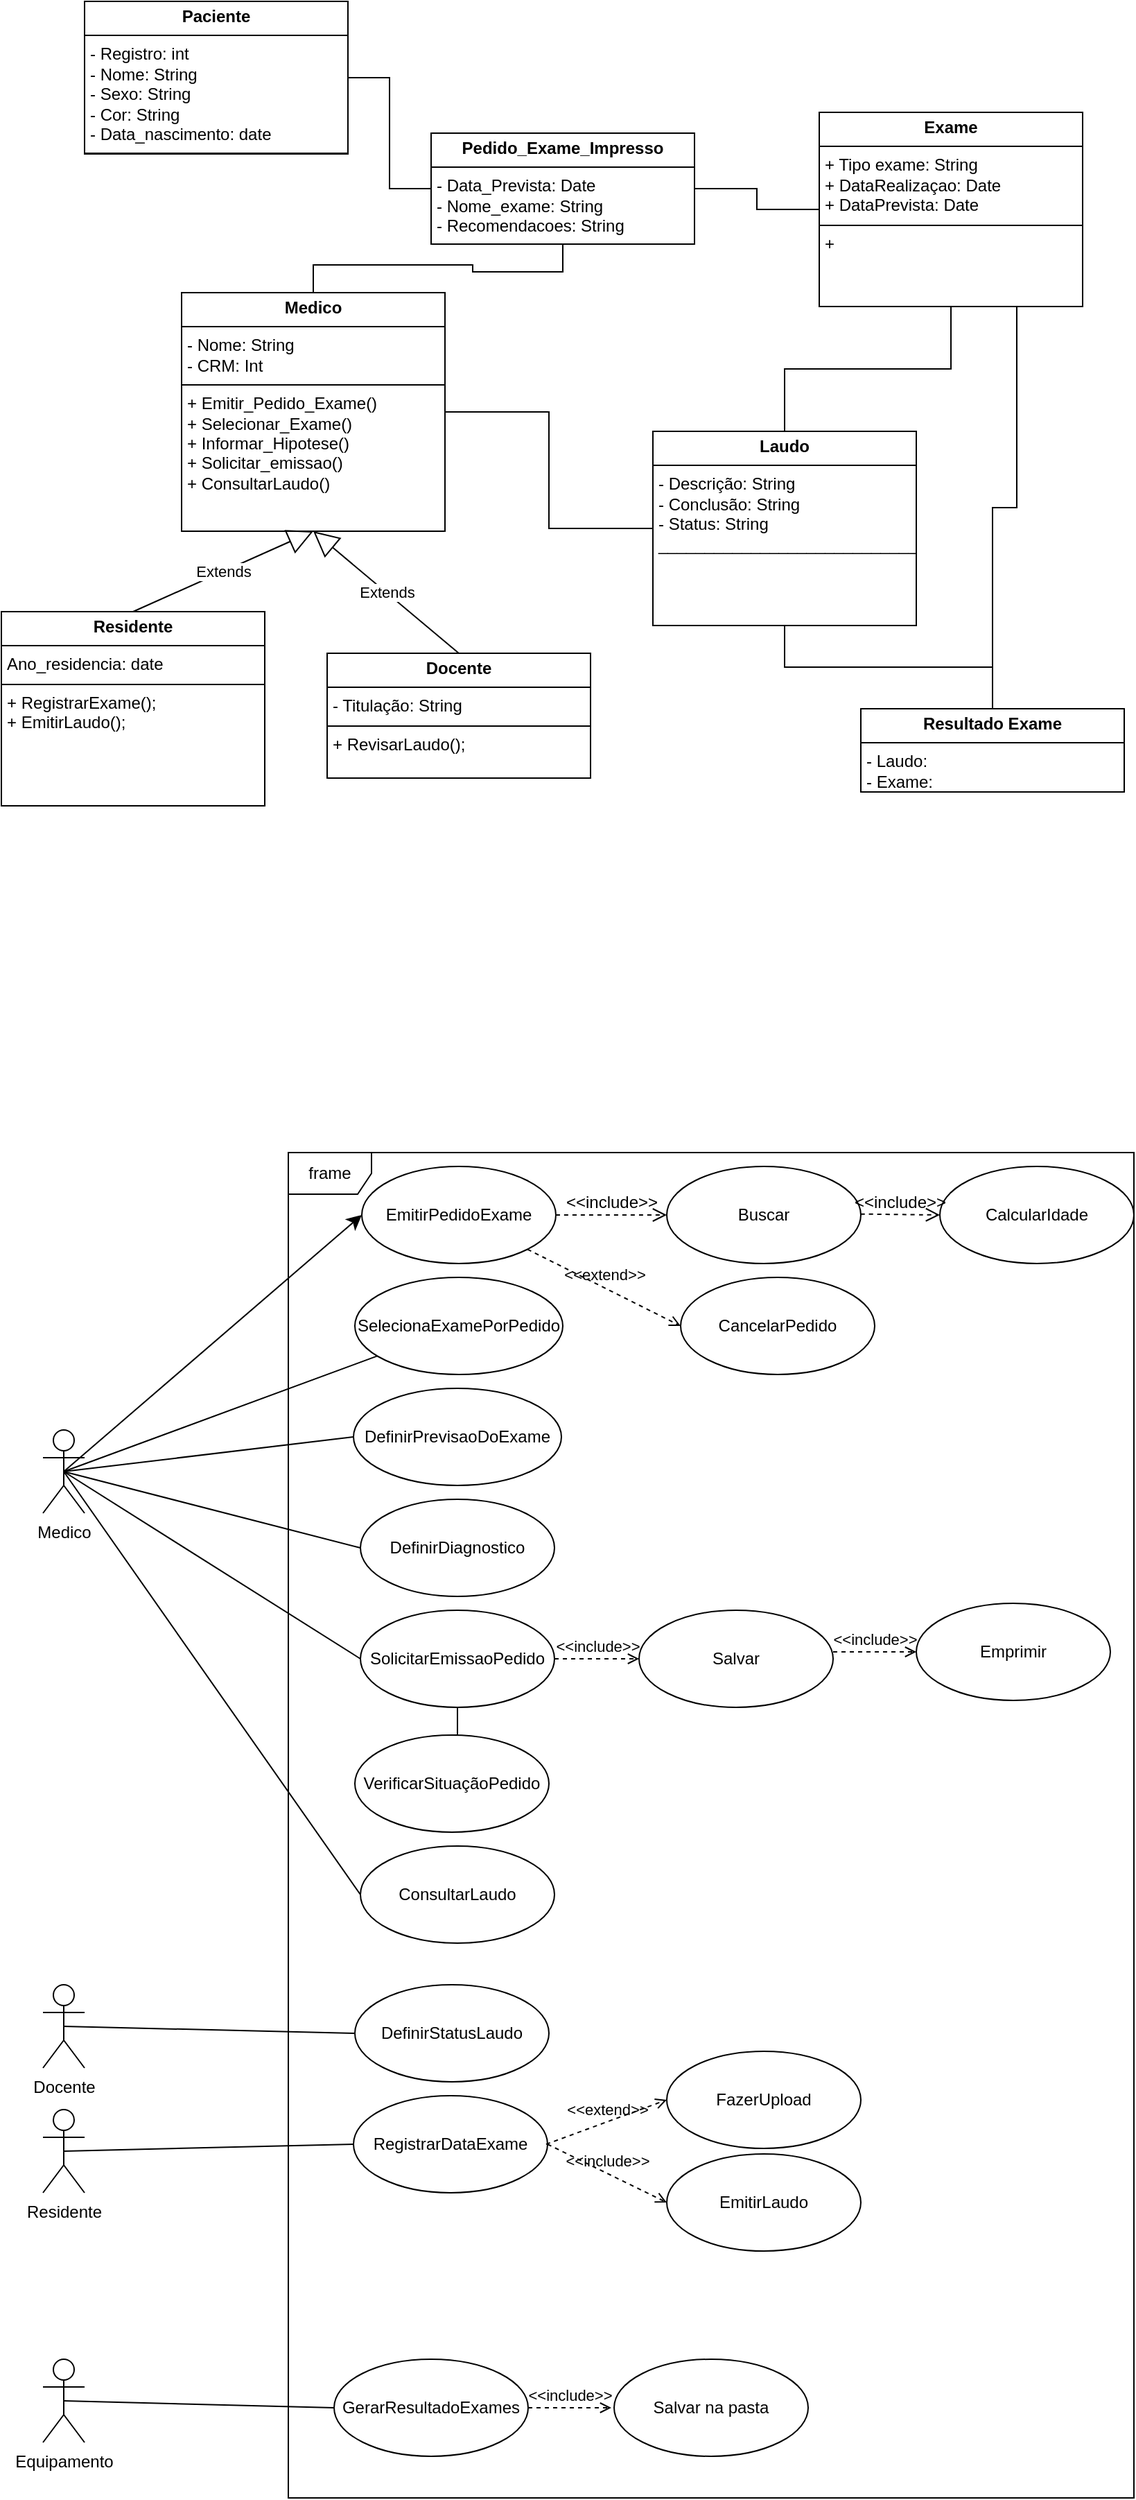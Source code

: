<mxfile version="24.2.5" type="device">
  <diagram name="Página-1" id="nhWj4Ym3hKtfTfWucrAX">
    <mxGraphModel dx="1687" dy="2087" grid="1" gridSize="10" guides="1" tooltips="1" connect="1" arrows="1" fold="1" page="1" pageScale="1" pageWidth="827" pageHeight="1169" math="0" shadow="0">
      <root>
        <mxCell id="0" />
        <mxCell id="1" parent="0" />
        <mxCell id="uzObenUR7tk3p3OHf-jT-1" value="frame" style="shape=umlFrame;whiteSpace=wrap;html=1;pointerEvents=0;" parent="1" vertex="1">
          <mxGeometry x="217" y="160" width="610" height="970" as="geometry" />
        </mxCell>
        <mxCell id="uzObenUR7tk3p3OHf-jT-2" value="EmitirPedidoExame" style="ellipse;whiteSpace=wrap;html=1;" parent="1" vertex="1">
          <mxGeometry x="270" y="170" width="140" height="70" as="geometry" />
        </mxCell>
        <mxCell id="__-ANQvbYC6DvYHzRRDW-31" style="edgeStyle=orthogonalEdgeStyle;rounded=0;orthogonalLoop=1;jettySize=auto;html=1;endArrow=none;endFill=0;" edge="1" parent="1" source="uzObenUR7tk3p3OHf-jT-3" target="uzObenUR7tk3p3OHf-jT-7">
          <mxGeometry relative="1" as="geometry" />
        </mxCell>
        <mxCell id="__-ANQvbYC6DvYHzRRDW-33" style="edgeStyle=orthogonalEdgeStyle;rounded=0;orthogonalLoop=1;jettySize=auto;html=1;entryX=0;entryY=0.5;entryDx=0;entryDy=0;endArrow=none;endFill=0;" edge="1" parent="1" source="uzObenUR7tk3p3OHf-jT-3" target="bGlNpmlMCKQ2iGiUxBxq-2">
          <mxGeometry relative="1" as="geometry" />
        </mxCell>
        <mxCell id="uzObenUR7tk3p3OHf-jT-3" value="&lt;p style=&quot;margin:0px;margin-top:4px;text-align:center;&quot;&gt;&lt;b&gt;Medico&lt;/b&gt;&lt;/p&gt;&lt;hr size=&quot;1&quot; style=&quot;border-style:solid;&quot;&gt;&lt;p style=&quot;margin:0px;margin-left:4px;&quot;&gt;- Nome: String&lt;br&gt;- CRM: Int&lt;/p&gt;&lt;hr size=&quot;1&quot; style=&quot;border-style:solid;&quot;&gt;&lt;p style=&quot;margin:0px;margin-left:4px;&quot;&gt;+ Emitir_Pedido_Exame()&lt;br&gt;+ Selecionar_Exame()&lt;/p&gt;&lt;p style=&quot;margin:0px;margin-left:4px;&quot;&gt;+ Informar_Hipotese()&lt;/p&gt;&lt;p style=&quot;margin:0px;margin-left:4px;&quot;&gt;+ Solicitar_emissao()&lt;/p&gt;&lt;p style=&quot;margin:0px;margin-left:4px;&quot;&gt;+ ConsultarLaudo()&lt;/p&gt;&lt;p style=&quot;margin:0px;margin-left:4px;&quot;&gt;&lt;br&gt;&lt;/p&gt;" style="verticalAlign=top;align=left;overflow=fill;html=1;whiteSpace=wrap;" parent="1" vertex="1">
          <mxGeometry x="140" y="-460" width="190" height="172" as="geometry" />
        </mxCell>
        <mxCell id="uzObenUR7tk3p3OHf-jT-4" value="&lt;p style=&quot;margin:0px;margin-top:4px;text-align:center;&quot;&gt;&lt;b&gt;Docente&lt;/b&gt;&lt;/p&gt;&lt;hr size=&quot;1&quot; style=&quot;border-style:solid;&quot;&gt;&lt;p style=&quot;margin:0px;margin-left:4px;&quot;&gt;- Titulação: String&lt;/p&gt;&lt;hr size=&quot;1&quot; style=&quot;border-style:solid;&quot;&gt;&lt;p style=&quot;margin:0px;margin-left:4px;&quot;&gt;+ RevisarLaudo();&lt;/p&gt;" style="verticalAlign=top;align=left;overflow=fill;html=1;whiteSpace=wrap;" parent="1" vertex="1">
          <mxGeometry x="245" y="-200" width="190" height="90" as="geometry" />
        </mxCell>
        <mxCell id="uzObenUR7tk3p3OHf-jT-5" value="&lt;p style=&quot;margin:0px;margin-top:4px;text-align:center;&quot;&gt;&lt;b&gt;Residente&lt;/b&gt;&lt;/p&gt;&lt;hr size=&quot;1&quot; style=&quot;border-style:solid;&quot;&gt;&lt;p style=&quot;margin:0px;margin-left:4px;&quot;&gt;Ano_residencia: date&lt;/p&gt;&lt;hr size=&quot;1&quot; style=&quot;border-style:solid;&quot;&gt;&lt;p style=&quot;margin:0px;margin-left:4px;&quot;&gt;+ RegistrarExame();&lt;br&gt;+ EmitirLaudo();&lt;/p&gt;" style="verticalAlign=top;align=left;overflow=fill;html=1;whiteSpace=wrap;" parent="1" vertex="1">
          <mxGeometry x="10" y="-230" width="190" height="140" as="geometry" />
        </mxCell>
        <mxCell id="uzObenUR7tk3p3OHf-jT-6" value="&lt;p style=&quot;margin:0px;margin-top:4px;text-align:center;&quot;&gt;&lt;b&gt;Paciente&lt;/b&gt;&lt;/p&gt;&lt;hr size=&quot;1&quot; style=&quot;border-style:solid;&quot;&gt;&lt;p style=&quot;margin:0px;margin-left:4px;&quot;&gt;- Registro: int&lt;/p&gt;&lt;p style=&quot;margin:0px;margin-left:4px;&quot;&gt;- Nome: String&lt;/p&gt;&lt;p style=&quot;margin:0px;margin-left:4px;&quot;&gt;- Sexo: String&lt;/p&gt;&lt;p style=&quot;margin:0px;margin-left:4px;&quot;&gt;- Cor: String&lt;/p&gt;&lt;p style=&quot;margin:0px;margin-left:4px;&quot;&gt;- Data_nascimento: date&lt;/p&gt;&lt;hr size=&quot;1&quot; style=&quot;border-style:solid;&quot;&gt;&lt;p style=&quot;margin:0px;margin-left:4px;&quot;&gt;+ method1(Type): Type&lt;br&gt;+ method2(Type, Type): Type&lt;/p&gt;" style="verticalAlign=top;align=left;overflow=fill;html=1;whiteSpace=wrap;" parent="1" vertex="1">
          <mxGeometry x="70" y="-670" width="190" height="110" as="geometry" />
        </mxCell>
        <mxCell id="uzObenUR7tk3p3OHf-jT-8" style="edgeStyle=orthogonalEdgeStyle;rounded=0;orthogonalLoop=1;jettySize=auto;html=1;entryX=1;entryY=0.5;entryDx=0;entryDy=0;endArrow=none;endFill=0;" parent="1" source="uzObenUR7tk3p3OHf-jT-7" target="uzObenUR7tk3p3OHf-jT-6" edge="1">
          <mxGeometry relative="1" as="geometry" />
        </mxCell>
        <mxCell id="uzObenUR7tk3p3OHf-jT-7" value="&lt;p style=&quot;margin:0px;margin-top:4px;text-align:center;&quot;&gt;&lt;b&gt;Pedido_Exame_Impresso&lt;/b&gt;&lt;/p&gt;&lt;hr size=&quot;1&quot; style=&quot;border-style:solid;&quot;&gt;&lt;p style=&quot;margin:0px;margin-left:4px;&quot;&gt;- Data_Prevista: Date&lt;br&gt;- Nome_exame: String&lt;/p&gt;&lt;p style=&quot;margin:0px;margin-left:4px;&quot;&gt;- Recomendacoes: String&lt;/p&gt;&lt;hr size=&quot;1&quot; style=&quot;border-style:solid;&quot;&gt;&lt;p style=&quot;margin:0px;margin-left:4px;&quot;&gt;+ method1(Type): Type&lt;br&gt;+ method2(Type, Type): Type&lt;/p&gt;" style="verticalAlign=top;align=left;overflow=fill;html=1;whiteSpace=wrap;" parent="1" vertex="1">
          <mxGeometry x="320" y="-575" width="190" height="80" as="geometry" />
        </mxCell>
        <mxCell id="bGlNpmlMCKQ2iGiUxBxq-2" value="&lt;p style=&quot;margin:0px;margin-top:4px;text-align:center;&quot;&gt;&lt;b&gt;Laudo&lt;/b&gt;&lt;/p&gt;&lt;hr size=&quot;1&quot; style=&quot;border-style:solid;&quot;&gt;&lt;p style=&quot;margin:0px;margin-left:4px;&quot;&gt;- Descrição: String&lt;br&gt;- Conclusão: String&lt;/p&gt;&lt;p style=&quot;margin:0px;margin-left:4px;&quot;&gt;- Status: String&lt;/p&gt;&lt;p style=&quot;margin:0px;margin-left:4px;&quot;&gt;____________________________&lt;/p&gt;&lt;p style=&quot;margin:0px;margin-left:4px;&quot;&gt;&lt;br&gt;&lt;/p&gt;&lt;p style=&quot;margin:0px;margin-left:4px;&quot;&gt;&lt;br&gt;&lt;/p&gt;" style="verticalAlign=top;align=left;overflow=fill;html=1;whiteSpace=wrap;" parent="1" vertex="1">
          <mxGeometry x="480" y="-360" width="190" height="140" as="geometry" />
        </mxCell>
        <mxCell id="bGlNpmlMCKQ2iGiUxBxq-12" style="edgeStyle=none;curved=1;rounded=0;orthogonalLoop=1;jettySize=auto;html=1;exitX=0.5;exitY=0.5;exitDx=0;exitDy=0;exitPerimeter=0;entryX=0;entryY=0.5;entryDx=0;entryDy=0;fontSize=12;startSize=8;endSize=8;" parent="1" source="bGlNpmlMCKQ2iGiUxBxq-8" target="uzObenUR7tk3p3OHf-jT-2" edge="1">
          <mxGeometry relative="1" as="geometry" />
        </mxCell>
        <mxCell id="bGlNpmlMCKQ2iGiUxBxq-8" value="Medico" style="shape=umlActor;verticalLabelPosition=bottom;verticalAlign=top;html=1;outlineConnect=0;" parent="1" vertex="1">
          <mxGeometry x="40" y="360" width="30" height="60" as="geometry" />
        </mxCell>
        <mxCell id="bGlNpmlMCKQ2iGiUxBxq-9" value="Docente" style="shape=umlActor;verticalLabelPosition=bottom;verticalAlign=top;html=1;outlineConnect=0;" parent="1" vertex="1">
          <mxGeometry x="40" y="760" width="30" height="60" as="geometry" />
        </mxCell>
        <mxCell id="__-ANQvbYC6DvYHzRRDW-18" style="rounded=0;orthogonalLoop=1;jettySize=auto;html=1;exitX=0.5;exitY=0.5;exitDx=0;exitDy=0;exitPerimeter=0;entryX=0;entryY=0.5;entryDx=0;entryDy=0;endArrow=none;endFill=0;" edge="1" parent="1" source="bGlNpmlMCKQ2iGiUxBxq-10" target="__-ANQvbYC6DvYHzRRDW-19">
          <mxGeometry relative="1" as="geometry" />
        </mxCell>
        <mxCell id="bGlNpmlMCKQ2iGiUxBxq-10" value="Residente" style="shape=umlActor;verticalLabelPosition=bottom;verticalAlign=top;html=1;outlineConnect=0;" parent="1" vertex="1">
          <mxGeometry x="40" y="850" width="30" height="60" as="geometry" />
        </mxCell>
        <mxCell id="bGlNpmlMCKQ2iGiUxBxq-13" value="Buscar" style="ellipse;whiteSpace=wrap;html=1;" parent="1" vertex="1">
          <mxGeometry x="490" y="170" width="140" height="70" as="geometry" />
        </mxCell>
        <mxCell id="bGlNpmlMCKQ2iGiUxBxq-15" value="&amp;lt;&amp;lt;include&amp;gt;&amp;gt;" style="html=1;verticalAlign=bottom;labelBackgroundColor=none;endArrow=open;endFill=0;dashed=1;rounded=0;fontSize=12;startSize=8;endSize=8;curved=1;exitX=1;exitY=0.5;exitDx=0;exitDy=0;" parent="1" source="uzObenUR7tk3p3OHf-jT-2" edge="1">
          <mxGeometry width="160" relative="1" as="geometry">
            <mxPoint x="410" y="200" as="sourcePoint" />
            <mxPoint x="490" y="205" as="targetPoint" />
          </mxGeometry>
        </mxCell>
        <mxCell id="bGlNpmlMCKQ2iGiUxBxq-16" value="CalcularIdade" style="ellipse;whiteSpace=wrap;html=1;" parent="1" vertex="1">
          <mxGeometry x="687" y="170" width="140" height="70" as="geometry" />
        </mxCell>
        <mxCell id="bGlNpmlMCKQ2iGiUxBxq-18" value="&amp;lt;&amp;lt;include&amp;gt;&amp;gt;" style="html=1;verticalAlign=bottom;labelBackgroundColor=none;endArrow=open;endFill=0;dashed=1;rounded=0;fontSize=12;startSize=8;endSize=8;curved=1;exitX=1;exitY=0.5;exitDx=0;exitDy=0;entryX=0;entryY=0.5;entryDx=0;entryDy=0;" parent="1" target="bGlNpmlMCKQ2iGiUxBxq-16" edge="1">
          <mxGeometry width="160" relative="1" as="geometry">
            <mxPoint x="630" y="204.33" as="sourcePoint" />
            <mxPoint x="670" y="204" as="targetPoint" />
          </mxGeometry>
        </mxCell>
        <mxCell id="mggLnQvWcoa1rtxllV07-1" value="SelecionaExamePorPedido" style="ellipse;whiteSpace=wrap;html=1;" parent="1" vertex="1">
          <mxGeometry x="265" y="250" width="150" height="70" as="geometry" />
        </mxCell>
        <mxCell id="mggLnQvWcoa1rtxllV07-2" style="edgeStyle=none;curved=1;rounded=0;orthogonalLoop=1;jettySize=auto;html=1;entryX=0.5;entryY=0.5;entryDx=0;entryDy=0;entryPerimeter=0;fontSize=12;startSize=8;endSize=8;endArrow=none;endFill=0;" parent="1" source="mggLnQvWcoa1rtxllV07-1" target="bGlNpmlMCKQ2iGiUxBxq-8" edge="1">
          <mxGeometry relative="1" as="geometry" />
        </mxCell>
        <mxCell id="mggLnQvWcoa1rtxllV07-4" value="DefinirPrevisaoDoExame" style="ellipse;whiteSpace=wrap;html=1;" parent="1" vertex="1">
          <mxGeometry x="264" y="330" width="150" height="70" as="geometry" />
        </mxCell>
        <mxCell id="mggLnQvWcoa1rtxllV07-5" style="edgeStyle=none;curved=1;rounded=0;orthogonalLoop=1;jettySize=auto;html=1;entryX=0.5;entryY=0.5;entryDx=0;entryDy=0;entryPerimeter=0;fontSize=12;startSize=8;endSize=8;endArrow=none;endFill=0;exitX=0;exitY=0.5;exitDx=0;exitDy=0;" parent="1" source="mggLnQvWcoa1rtxllV07-4" target="bGlNpmlMCKQ2iGiUxBxq-8" edge="1">
          <mxGeometry relative="1" as="geometry" />
        </mxCell>
        <mxCell id="__-ANQvbYC6DvYHzRRDW-1" value="DefinirDiagnostico" style="ellipse;whiteSpace=wrap;html=1;" vertex="1" parent="1">
          <mxGeometry x="269" y="410" width="140" height="70" as="geometry" />
        </mxCell>
        <mxCell id="__-ANQvbYC6DvYHzRRDW-32" style="edgeStyle=orthogonalEdgeStyle;rounded=0;orthogonalLoop=1;jettySize=auto;html=1;endArrow=none;endFill=0;" edge="1" parent="1" source="__-ANQvbYC6DvYHzRRDW-2" target="uzObenUR7tk3p3OHf-jT-7">
          <mxGeometry relative="1" as="geometry" />
        </mxCell>
        <mxCell id="__-ANQvbYC6DvYHzRRDW-37" style="edgeStyle=orthogonalEdgeStyle;rounded=0;orthogonalLoop=1;jettySize=auto;html=1;entryX=0.5;entryY=0;entryDx=0;entryDy=0;endArrow=none;endFill=0;" edge="1" parent="1" source="__-ANQvbYC6DvYHzRRDW-2" target="bGlNpmlMCKQ2iGiUxBxq-2">
          <mxGeometry relative="1" as="geometry" />
        </mxCell>
        <mxCell id="__-ANQvbYC6DvYHzRRDW-2" value="&lt;p style=&quot;margin:0px;margin-top:4px;text-align:center;&quot;&gt;&lt;b&gt;Exame&lt;/b&gt;&lt;/p&gt;&lt;hr size=&quot;1&quot; style=&quot;border-style:solid;&quot;&gt;&lt;p style=&quot;margin:0px;margin-left:4px;&quot;&gt;+ Tipo exame: String&lt;br&gt;+ DataRealizaçao: Date&lt;/p&gt;&lt;p style=&quot;margin:0px;margin-left:4px;&quot;&gt;+ DataPrevista: Date&lt;/p&gt;&lt;hr size=&quot;1&quot; style=&quot;border-style:solid;&quot;&gt;&lt;p style=&quot;margin:0px;margin-left:4px;&quot;&gt;+&amp;nbsp;&lt;/p&gt;" style="verticalAlign=top;align=left;overflow=fill;html=1;whiteSpace=wrap;" vertex="1" parent="1">
          <mxGeometry x="600" y="-590" width="190" height="140" as="geometry" />
        </mxCell>
        <mxCell id="__-ANQvbYC6DvYHzRRDW-4" style="rounded=0;orthogonalLoop=1;jettySize=auto;html=1;entryX=0.5;entryY=0.5;entryDx=0;entryDy=0;entryPerimeter=0;endArrow=none;endFill=0;exitX=0;exitY=0.5;exitDx=0;exitDy=0;" edge="1" parent="1" source="__-ANQvbYC6DvYHzRRDW-1" target="bGlNpmlMCKQ2iGiUxBxq-8">
          <mxGeometry relative="1" as="geometry" />
        </mxCell>
        <mxCell id="__-ANQvbYC6DvYHzRRDW-5" value="SolicitarEmissaoPedido" style="ellipse;whiteSpace=wrap;html=1;" vertex="1" parent="1">
          <mxGeometry x="269" y="490" width="140" height="70" as="geometry" />
        </mxCell>
        <mxCell id="__-ANQvbYC6DvYHzRRDW-6" style="rounded=0;orthogonalLoop=1;jettySize=auto;html=1;entryX=0.5;entryY=0.5;entryDx=0;entryDy=0;entryPerimeter=0;endArrow=none;endFill=0;exitX=0;exitY=0.5;exitDx=0;exitDy=0;" edge="1" parent="1" source="__-ANQvbYC6DvYHzRRDW-5" target="bGlNpmlMCKQ2iGiUxBxq-8">
          <mxGeometry relative="1" as="geometry" />
        </mxCell>
        <mxCell id="__-ANQvbYC6DvYHzRRDW-7" value="&amp;lt;&amp;lt;include&amp;gt;&amp;gt;" style="html=1;verticalAlign=bottom;labelBackgroundColor=none;endArrow=open;endFill=0;dashed=1;rounded=0;" edge="1" parent="1" source="__-ANQvbYC6DvYHzRRDW-5">
          <mxGeometry width="160" relative="1" as="geometry">
            <mxPoint x="410" y="520" as="sourcePoint" />
            <mxPoint x="470" y="525" as="targetPoint" />
          </mxGeometry>
        </mxCell>
        <mxCell id="__-ANQvbYC6DvYHzRRDW-8" value="Salvar" style="ellipse;whiteSpace=wrap;html=1;" vertex="1" parent="1">
          <mxGeometry x="470" y="490" width="140" height="70" as="geometry" />
        </mxCell>
        <mxCell id="__-ANQvbYC6DvYHzRRDW-9" value="&amp;lt;&amp;lt;include&amp;gt;&amp;gt;" style="html=1;verticalAlign=bottom;labelBackgroundColor=none;endArrow=open;endFill=0;dashed=1;rounded=0;" edge="1" parent="1">
          <mxGeometry width="160" relative="1" as="geometry">
            <mxPoint x="610" y="520" as="sourcePoint" />
            <mxPoint x="670" y="520" as="targetPoint" />
          </mxGeometry>
        </mxCell>
        <mxCell id="__-ANQvbYC6DvYHzRRDW-10" value="Emprimir" style="ellipse;whiteSpace=wrap;html=1;" vertex="1" parent="1">
          <mxGeometry x="670" y="485" width="140" height="70" as="geometry" />
        </mxCell>
        <mxCell id="__-ANQvbYC6DvYHzRRDW-12" style="edgeStyle=orthogonalEdgeStyle;rounded=0;orthogonalLoop=1;jettySize=auto;html=1;exitX=0.5;exitY=0;exitDx=0;exitDy=0;entryX=0.5;entryY=1;entryDx=0;entryDy=0;endArrow=none;endFill=0;" edge="1" parent="1" source="__-ANQvbYC6DvYHzRRDW-11" target="__-ANQvbYC6DvYHzRRDW-5">
          <mxGeometry relative="1" as="geometry" />
        </mxCell>
        <mxCell id="__-ANQvbYC6DvYHzRRDW-11" value="VerificarSituaçãoPedido" style="ellipse;whiteSpace=wrap;html=1;" vertex="1" parent="1">
          <mxGeometry x="265" y="580" width="140" height="70" as="geometry" />
        </mxCell>
        <mxCell id="__-ANQvbYC6DvYHzRRDW-13" value="Equipamento" style="shape=umlActor;verticalLabelPosition=bottom;verticalAlign=top;html=1;outlineConnect=0;" vertex="1" parent="1">
          <mxGeometry x="40" y="1030" width="30" height="60" as="geometry" />
        </mxCell>
        <mxCell id="__-ANQvbYC6DvYHzRRDW-14" value="GerarResultadoExames" style="ellipse;whiteSpace=wrap;html=1;" vertex="1" parent="1">
          <mxGeometry x="250" y="1030" width="140" height="70" as="geometry" />
        </mxCell>
        <mxCell id="__-ANQvbYC6DvYHzRRDW-15" style="rounded=0;orthogonalLoop=1;jettySize=auto;html=1;entryX=0.5;entryY=0.5;entryDx=0;entryDy=0;entryPerimeter=0;endArrow=none;endFill=0;exitX=0;exitY=0.5;exitDx=0;exitDy=0;" edge="1" parent="1" source="__-ANQvbYC6DvYHzRRDW-14" target="__-ANQvbYC6DvYHzRRDW-13">
          <mxGeometry relative="1" as="geometry" />
        </mxCell>
        <mxCell id="__-ANQvbYC6DvYHzRRDW-16" value="Salvar na pasta" style="ellipse;whiteSpace=wrap;html=1;" vertex="1" parent="1">
          <mxGeometry x="452" y="1030" width="140" height="70" as="geometry" />
        </mxCell>
        <mxCell id="__-ANQvbYC6DvYHzRRDW-17" value="&amp;lt;&amp;lt;include&amp;gt;&amp;gt;" style="html=1;verticalAlign=bottom;labelBackgroundColor=none;endArrow=open;endFill=0;dashed=1;rounded=0;" edge="1" parent="1" source="__-ANQvbYC6DvYHzRRDW-14">
          <mxGeometry width="160" relative="1" as="geometry">
            <mxPoint x="390" y="1065" as="sourcePoint" />
            <mxPoint x="450" y="1065" as="targetPoint" />
          </mxGeometry>
        </mxCell>
        <mxCell id="__-ANQvbYC6DvYHzRRDW-19" value="RegistrarDataExame" style="ellipse;whiteSpace=wrap;html=1;" vertex="1" parent="1">
          <mxGeometry x="264" y="840" width="140" height="70" as="geometry" />
        </mxCell>
        <mxCell id="__-ANQvbYC6DvYHzRRDW-21" value="&amp;lt;&amp;lt;extend&amp;gt;&amp;gt;" style="html=1;verticalAlign=bottom;labelBackgroundColor=none;endArrow=open;endFill=0;dashed=1;rounded=0;entryX=0;entryY=0.5;entryDx=0;entryDy=0;" edge="1" parent="1" target="__-ANQvbYC6DvYHzRRDW-22">
          <mxGeometry width="160" relative="1" as="geometry">
            <mxPoint x="403" y="875" as="sourcePoint" />
            <mxPoint x="490" y="875" as="targetPoint" />
          </mxGeometry>
        </mxCell>
        <mxCell id="__-ANQvbYC6DvYHzRRDW-22" value="FazerUpload" style="ellipse;whiteSpace=wrap;html=1;" vertex="1" parent="1">
          <mxGeometry x="490" y="808" width="140" height="70" as="geometry" />
        </mxCell>
        <mxCell id="__-ANQvbYC6DvYHzRRDW-23" value="&amp;lt;&amp;lt;include&amp;gt;&amp;gt;" style="html=1;verticalAlign=bottom;labelBackgroundColor=none;endArrow=open;endFill=0;dashed=1;rounded=0;exitX=1;exitY=0.5;exitDx=0;exitDy=0;entryX=0;entryY=0.5;entryDx=0;entryDy=0;" edge="1" parent="1" source="__-ANQvbYC6DvYHzRRDW-19" target="__-ANQvbYC6DvYHzRRDW-24">
          <mxGeometry width="160" relative="1" as="geometry">
            <mxPoint x="390" y="930" as="sourcePoint" />
            <mxPoint x="490" y="910" as="targetPoint" />
          </mxGeometry>
        </mxCell>
        <mxCell id="__-ANQvbYC6DvYHzRRDW-24" value="EmitirLaudo" style="ellipse;whiteSpace=wrap;html=1;" vertex="1" parent="1">
          <mxGeometry x="490" y="882" width="140" height="70" as="geometry" />
        </mxCell>
        <mxCell id="__-ANQvbYC6DvYHzRRDW-25" value="&amp;lt;&amp;lt;extend&amp;gt;&amp;gt;" style="html=1;verticalAlign=bottom;labelBackgroundColor=none;endArrow=open;endFill=0;dashed=1;rounded=0;exitX=1;exitY=1;exitDx=0;exitDy=0;entryX=0;entryY=0.5;entryDx=0;entryDy=0;" edge="1" parent="1" source="uzObenUR7tk3p3OHf-jT-2" target="__-ANQvbYC6DvYHzRRDW-26">
          <mxGeometry width="160" relative="1" as="geometry">
            <mxPoint x="420" y="260" as="sourcePoint" />
            <mxPoint x="490" y="250" as="targetPoint" />
          </mxGeometry>
        </mxCell>
        <mxCell id="__-ANQvbYC6DvYHzRRDW-26" value="CancelarPedido" style="ellipse;whiteSpace=wrap;html=1;" vertex="1" parent="1">
          <mxGeometry x="500" y="250" width="140" height="70" as="geometry" />
        </mxCell>
        <mxCell id="__-ANQvbYC6DvYHzRRDW-27" value="DefinirStatusLaudo" style="ellipse;whiteSpace=wrap;html=1;" vertex="1" parent="1">
          <mxGeometry x="265" y="760" width="140" height="70" as="geometry" />
        </mxCell>
        <mxCell id="__-ANQvbYC6DvYHzRRDW-28" style="rounded=0;orthogonalLoop=1;jettySize=auto;html=1;entryX=0.5;entryY=0.5;entryDx=0;entryDy=0;entryPerimeter=0;endArrow=none;endFill=0;exitX=0;exitY=0.5;exitDx=0;exitDy=0;" edge="1" parent="1" source="__-ANQvbYC6DvYHzRRDW-27" target="bGlNpmlMCKQ2iGiUxBxq-9">
          <mxGeometry relative="1" as="geometry" />
        </mxCell>
        <mxCell id="__-ANQvbYC6DvYHzRRDW-29" value="ConsultarLaudo" style="ellipse;whiteSpace=wrap;html=1;" vertex="1" parent="1">
          <mxGeometry x="269" y="660" width="140" height="70" as="geometry" />
        </mxCell>
        <mxCell id="__-ANQvbYC6DvYHzRRDW-30" style="rounded=0;orthogonalLoop=1;jettySize=auto;html=1;exitX=0;exitY=0.5;exitDx=0;exitDy=0;entryX=0.5;entryY=0.5;entryDx=0;entryDy=0;entryPerimeter=0;endArrow=none;endFill=0;" edge="1" parent="1" source="__-ANQvbYC6DvYHzRRDW-29" target="bGlNpmlMCKQ2iGiUxBxq-8">
          <mxGeometry relative="1" as="geometry" />
        </mxCell>
        <mxCell id="__-ANQvbYC6DvYHzRRDW-35" value="Extends" style="endArrow=block;endSize=16;endFill=0;html=1;rounded=0;exitX=0.5;exitY=0;exitDx=0;exitDy=0;entryX=0.5;entryY=1;entryDx=0;entryDy=0;" edge="1" parent="1" source="uzObenUR7tk3p3OHf-jT-5" target="uzObenUR7tk3p3OHf-jT-3">
          <mxGeometry width="160" relative="1" as="geometry">
            <mxPoint x="330" y="-310" as="sourcePoint" />
            <mxPoint x="490" y="-310" as="targetPoint" />
          </mxGeometry>
        </mxCell>
        <mxCell id="__-ANQvbYC6DvYHzRRDW-36" value="Extends" style="endArrow=block;endSize=16;endFill=0;html=1;rounded=0;exitX=0.5;exitY=0;exitDx=0;exitDy=0;entryX=0.5;entryY=1;entryDx=0;entryDy=0;" edge="1" parent="1" source="uzObenUR7tk3p3OHf-jT-4" target="uzObenUR7tk3p3OHf-jT-3">
          <mxGeometry width="160" relative="1" as="geometry">
            <mxPoint x="115" y="-220" as="sourcePoint" />
            <mxPoint x="245" y="-278" as="targetPoint" />
          </mxGeometry>
        </mxCell>
        <mxCell id="__-ANQvbYC6DvYHzRRDW-39" style="edgeStyle=orthogonalEdgeStyle;rounded=0;orthogonalLoop=1;jettySize=auto;html=1;entryX=0.5;entryY=1;entryDx=0;entryDy=0;endArrow=none;endFill=0;" edge="1" parent="1" source="__-ANQvbYC6DvYHzRRDW-38" target="bGlNpmlMCKQ2iGiUxBxq-2">
          <mxGeometry relative="1" as="geometry" />
        </mxCell>
        <mxCell id="__-ANQvbYC6DvYHzRRDW-40" style="edgeStyle=orthogonalEdgeStyle;rounded=0;orthogonalLoop=1;jettySize=auto;html=1;entryX=0.75;entryY=1;entryDx=0;entryDy=0;endArrow=none;endFill=0;" edge="1" parent="1" source="__-ANQvbYC6DvYHzRRDW-38" target="__-ANQvbYC6DvYHzRRDW-2">
          <mxGeometry relative="1" as="geometry" />
        </mxCell>
        <mxCell id="__-ANQvbYC6DvYHzRRDW-38" value="&lt;p style=&quot;margin:0px;margin-top:4px;text-align:center;&quot;&gt;&lt;b&gt;Resultado Exame&lt;/b&gt;&lt;/p&gt;&lt;hr size=&quot;1&quot; style=&quot;border-style:solid;&quot;&gt;&lt;p style=&quot;margin:0px;margin-left:4px;&quot;&gt;- Laudo:&lt;br&gt;&lt;/p&gt;&lt;p style=&quot;margin:0px;margin-left:4px;&quot;&gt;- Exame:&lt;/p&gt;&lt;hr size=&quot;1&quot; style=&quot;border-style:solid;&quot;&gt;&lt;p style=&quot;margin:0px;margin-left:4px;&quot;&gt;+&amp;nbsp;&lt;/p&gt;" style="verticalAlign=top;align=left;overflow=fill;html=1;whiteSpace=wrap;" vertex="1" parent="1">
          <mxGeometry x="630" y="-160" width="190" height="60" as="geometry" />
        </mxCell>
      </root>
    </mxGraphModel>
  </diagram>
</mxfile>
